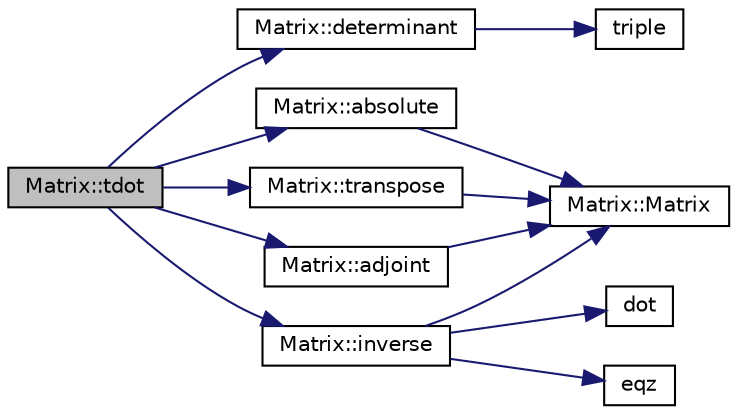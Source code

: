 digraph "Matrix::tdot"
{
  edge [fontname="Helvetica",fontsize="10",labelfontname="Helvetica",labelfontsize="10"];
  node [fontname="Helvetica",fontsize="10",shape=record];
  rankdir="LR";
  Node1 [label="Matrix::tdot",height=0.2,width=0.4,color="black", fillcolor="grey75", style="filled", fontcolor="black"];
  Node1 -> Node2 [color="midnightblue",fontsize="10",style="solid",fontname="Helvetica"];
  Node2 [label="Matrix::determinant",height=0.2,width=0.4,color="black", fillcolor="white", style="filled",URL="$class_matrix.html#af3777d072522d30482509ef3285d56ab"];
  Node2 -> Node3 [color="midnightblue",fontsize="10",style="solid",fontname="Helvetica"];
  Node3 [label="triple",height=0.2,width=0.4,color="black", fillcolor="white", style="filled",URL="$_vector_8h.html#a6cdf40b8c4bbfd99afc6c645cc07a554"];
  Node1 -> Node4 [color="midnightblue",fontsize="10",style="solid",fontname="Helvetica"];
  Node4 [label="Matrix::absolute",height=0.2,width=0.4,color="black", fillcolor="white", style="filled",URL="$class_matrix.html#a184e79a03b1c09aa3e900f514ebcf900"];
  Node4 -> Node5 [color="midnightblue",fontsize="10",style="solid",fontname="Helvetica"];
  Node5 [label="Matrix::Matrix",height=0.2,width=0.4,color="black", fillcolor="white", style="filled",URL="$class_matrix.html#a2dba13c45127354c9f75ef576f49269b"];
  Node1 -> Node6 [color="midnightblue",fontsize="10",style="solid",fontname="Helvetica"];
  Node6 [label="Matrix::transpose",height=0.2,width=0.4,color="black", fillcolor="white", style="filled",URL="$class_matrix.html#a9da9f5ee8215491cc54ecc59ddeb3f73"];
  Node6 -> Node5 [color="midnightblue",fontsize="10",style="solid",fontname="Helvetica"];
  Node1 -> Node7 [color="midnightblue",fontsize="10",style="solid",fontname="Helvetica"];
  Node7 [label="Matrix::adjoint",height=0.2,width=0.4,color="black", fillcolor="white", style="filled",URL="$class_matrix.html#ac8161afb54bac07f110881875c48e79d"];
  Node7 -> Node5 [color="midnightblue",fontsize="10",style="solid",fontname="Helvetica"];
  Node1 -> Node8 [color="midnightblue",fontsize="10",style="solid",fontname="Helvetica"];
  Node8 [label="Matrix::inverse",height=0.2,width=0.4,color="black", fillcolor="white", style="filled",URL="$class_matrix.html#a6783f936127313b660c4f67e4455ab05"];
  Node8 -> Node9 [color="midnightblue",fontsize="10",style="solid",fontname="Helvetica"];
  Node9 [label="dot",height=0.2,width=0.4,color="black", fillcolor="white", style="filled",URL="$_quaternion_8h.html#af8cf8caa91dd2209c53a956d41cb26ae"];
  Node8 -> Node10 [color="midnightblue",fontsize="10",style="solid",fontname="Helvetica"];
  Node10 [label="eqz",height=0.2,width=0.4,color="black", fillcolor="white", style="filled",URL="$_basic_8h.html#a665ec20bb54e4ac38c9068f7d18893d2"];
  Node8 -> Node5 [color="midnightblue",fontsize="10",style="solid",fontname="Helvetica"];
}
